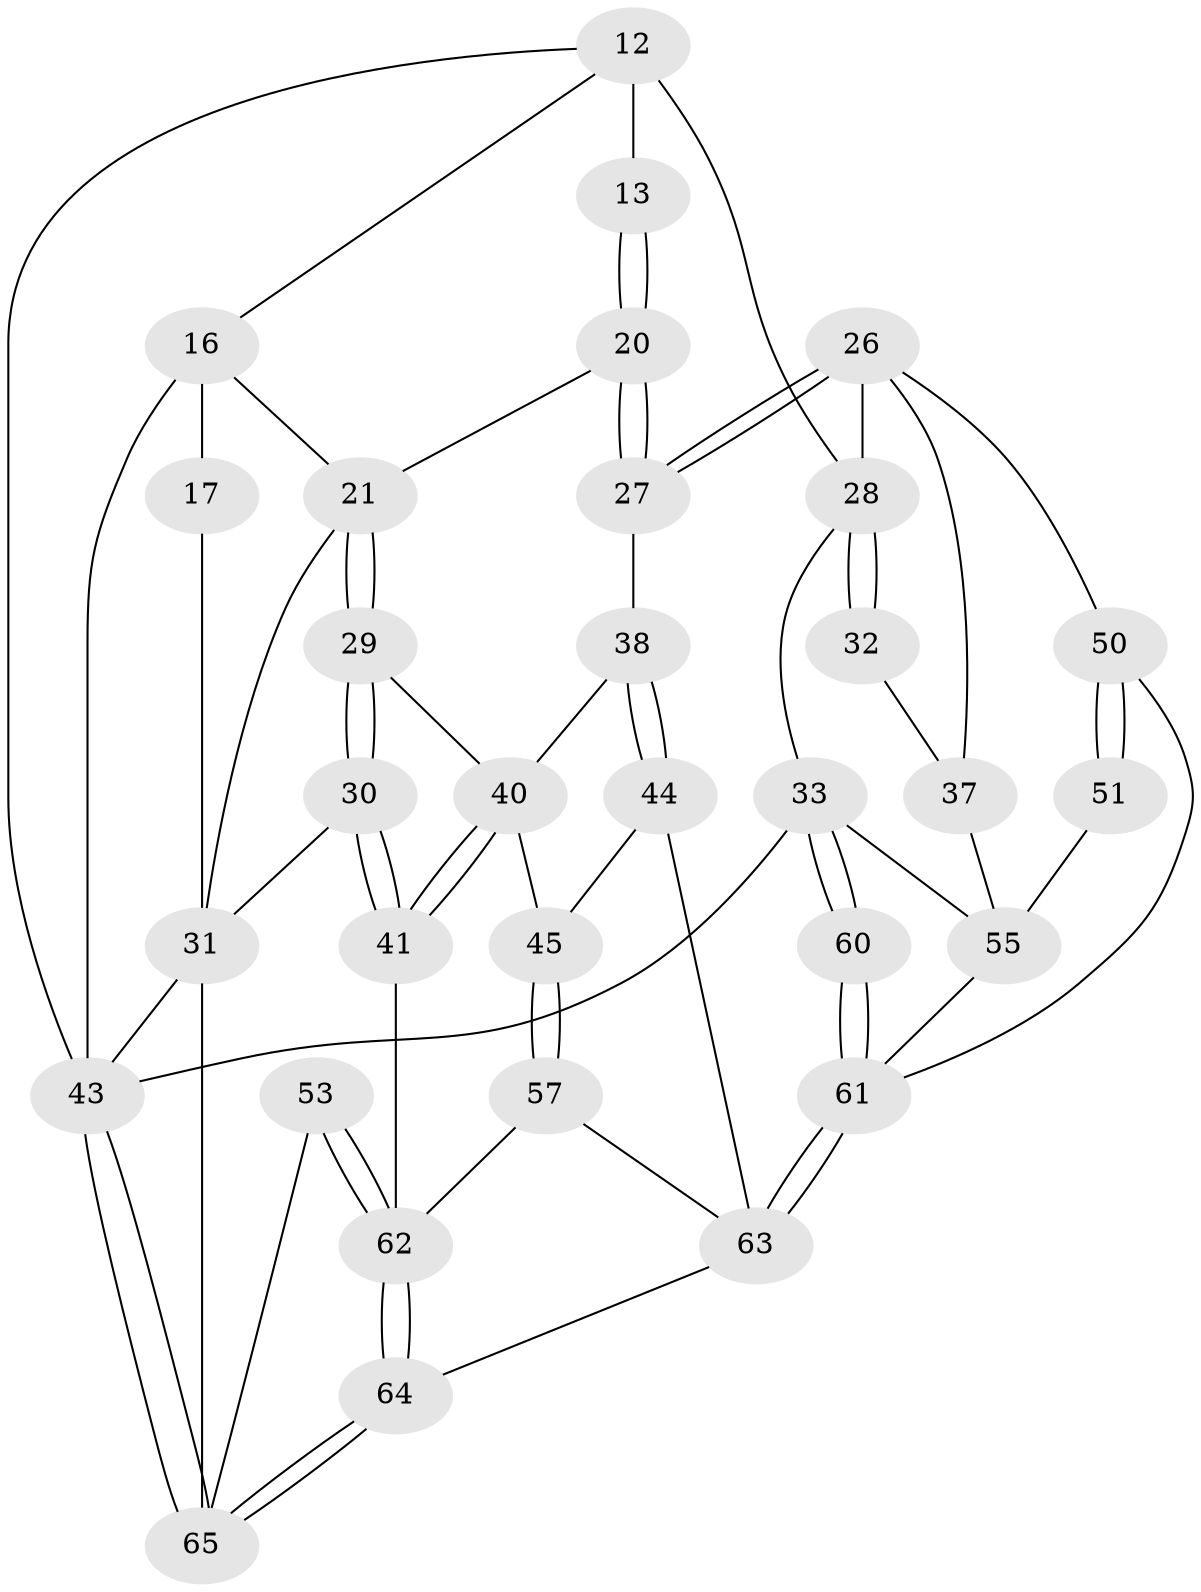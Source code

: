 // original degree distribution, {3: 0.046153846153846156, 5: 0.47692307692307695, 4: 0.24615384615384617, 6: 0.23076923076923078}
// Generated by graph-tools (version 1.1) at 2025/00/03/09/25 05:00:24]
// undirected, 32 vertices, 71 edges
graph export_dot {
graph [start="1"]
  node [color=gray90,style=filled];
  12 [pos="+0.7512683582777961+0.3694631142064455",super="+9"];
  13 [pos="+0.6106086585510638+0.3964263035772917"];
  16 [pos="+0.4006069961103194+0.37387636178990546",super="+10+11"];
  17 [pos="+0.306424387375929+0.389463549602568",super="+15"];
  20 [pos="+0.5423993671308138+0.5135438420383849"];
  21 [pos="+0.42347333576784146+0.5173172324713743",super="+18"];
  26 [pos="+0.753302030624266+0.6508400038856251",super="+25"];
  27 [pos="+0.5859717628692074+0.6023882676155421"];
  28 [pos="+1+0",super="+6+23+24"];
  29 [pos="+0.3579172136586928+0.6056894015964414"];
  30 [pos="+0+0.5124510087809566"];
  31 [pos="+0+0.500520387123229",super="+22+14+19"];
  32 [pos="+1+0.5064380016323451"];
  33 [pos="+1+1",super="+5+1"];
  37 [pos="+1+0.6746366720420466",super="+36"];
  38 [pos="+0.5300485190864778+0.6950231758748349"];
  40 [pos="+0.3428479108576604+0.7345566134930342",super="+39"];
  41 [pos="+0.29106326490700224+0.7985906201263024"];
  43 [pos="+0+1",super="+4"];
  44 [pos="+0.5330353374141088+0.7869047430870663"];
  45 [pos="+0.5316030443161839+0.787336452238443"];
  50 [pos="+0.9216980880578097+0.7044192822135393",super="+46"];
  51 [pos="+0.9232851495088504+0.8619160867702049"];
  53 [pos="+0.2366855224335948+0.8650376630748481"];
  55 [pos="+0.8861751490007939+0.8875614304252201",super="+34+35"];
  57 [pos="+0.4197765505443698+0.8781493320935551"];
  60 [pos="+0.7708320459715435+1"];
  61 [pos="+0.7544538040249797+1",super="+48+47+56"];
  62 [pos="+0.34078441129184067+1",super="+58+52"];
  63 [pos="+0.5478646426660463+1",super="+59"];
  64 [pos="+0.3680761490150426+1"];
  65 [pos="+0.15149403121028884+1",super="+54+42"];
  12 -- 13 [weight=2];
  12 -- 43;
  12 -- 16;
  12 -- 28 [weight=2];
  13 -- 20;
  13 -- 20;
  16 -- 17 [weight=2];
  16 -- 43;
  16 -- 21;
  17 -- 31 [weight=2];
  20 -- 21;
  20 -- 27;
  20 -- 27;
  21 -- 29;
  21 -- 29;
  21 -- 31;
  26 -- 27;
  26 -- 27;
  26 -- 28;
  26 -- 37;
  26 -- 50;
  27 -- 38;
  28 -- 32 [weight=2];
  28 -- 32;
  28 -- 33;
  29 -- 30;
  29 -- 30;
  29 -- 40;
  30 -- 31;
  30 -- 41;
  30 -- 41;
  31 -- 65;
  31 -- 43;
  32 -- 37;
  33 -- 60;
  33 -- 60;
  33 -- 43 [weight=2];
  33 -- 55;
  37 -- 55;
  38 -- 44;
  38 -- 44;
  38 -- 40;
  40 -- 41;
  40 -- 41;
  40 -- 45;
  41 -- 62;
  43 -- 65 [weight=2];
  43 -- 65;
  44 -- 45;
  44 -- 63;
  45 -- 57;
  45 -- 57;
  50 -- 51;
  50 -- 51;
  50 -- 61;
  51 -- 55 [weight=2];
  53 -- 62 [weight=2];
  53 -- 62;
  53 -- 65;
  55 -- 61;
  57 -- 62;
  57 -- 63;
  60 -- 61 [weight=2];
  60 -- 61;
  61 -- 63 [weight=2];
  61 -- 63;
  62 -- 64;
  62 -- 64;
  63 -- 64;
  64 -- 65;
  64 -- 65;
}
